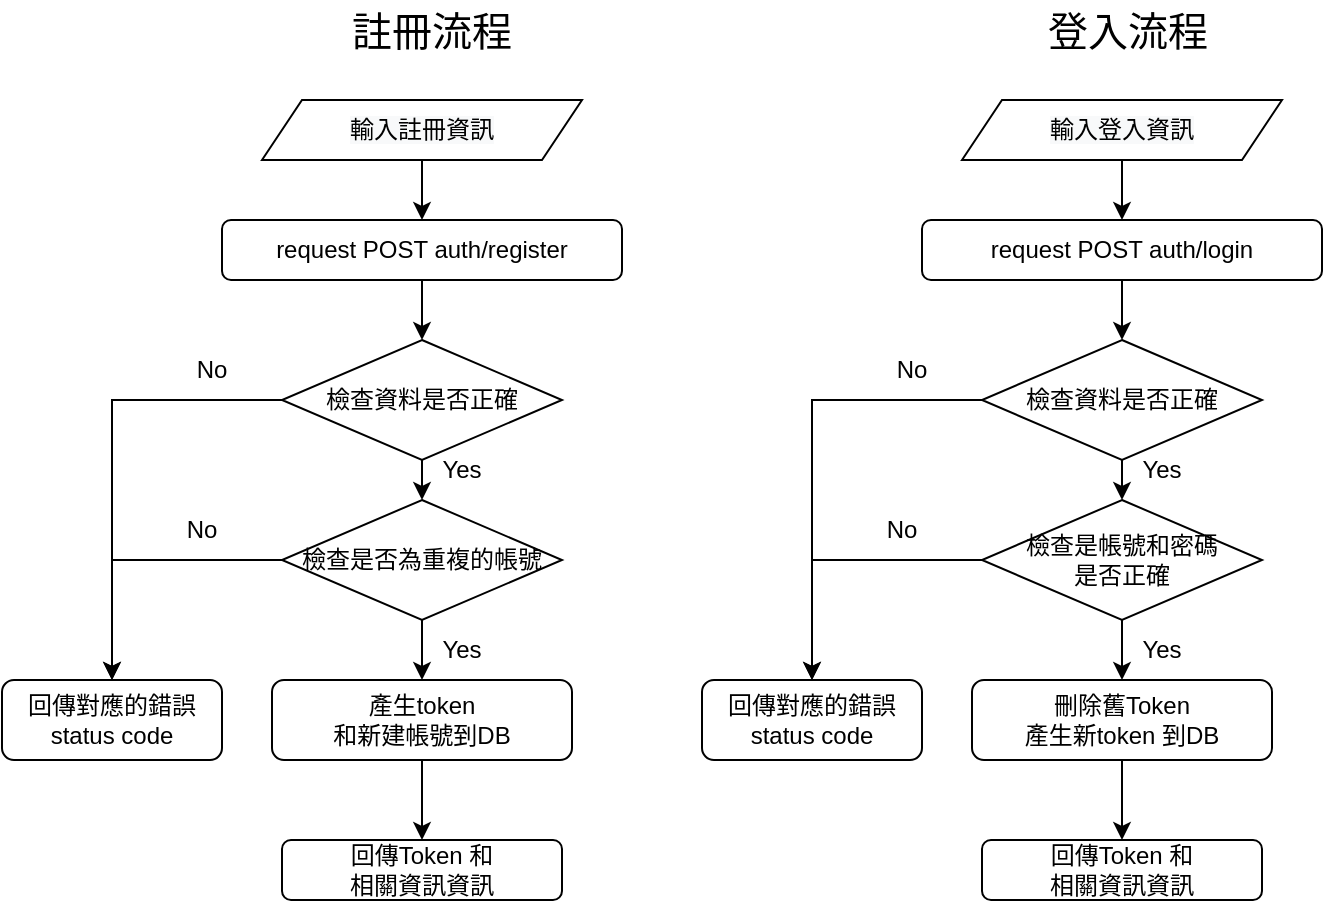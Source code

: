 <mxfile version="20.1.4" type="device"><diagram name="Page-1" id="edf60f1a-56cd-e834-aa8a-f176f3a09ee4"><mxGraphModel dx="931" dy="547" grid="1" gridSize="10" guides="1" tooltips="1" connect="1" arrows="1" fold="1" page="1" pageScale="1" pageWidth="1100" pageHeight="850" background="none" math="0" shadow="0"><root><mxCell id="0"/><mxCell id="1" parent="0"/><mxCell id="az7B2jF9wPbgv4C9oHnF-21" value="request POST auth/register" style="rounded=1;whiteSpace=wrap;html=1;fontSize=12;glass=0;strokeWidth=1;shadow=0;" vertex="1" parent="1"><mxGeometry x="120" y="220" width="200" height="30" as="geometry"/></mxCell><mxCell id="az7B2jF9wPbgv4C9oHnF-28" value="&lt;span style=&quot;color: rgb(0, 0, 0); font-family: Helvetica; font-size: 12px; font-style: normal; font-variant-ligatures: normal; font-variant-caps: normal; font-weight: 400; letter-spacing: normal; orphans: 2; text-align: center; text-indent: 0px; text-transform: none; widows: 2; word-spacing: 0px; -webkit-text-stroke-width: 0px; background-color: rgb(248, 249, 250); text-decoration-thickness: initial; text-decoration-style: initial; text-decoration-color: initial; float: none; display: inline !important;&quot;&gt;輸入註冊資訊&lt;/span&gt;" style="shape=parallelogram;perimeter=parallelogramPerimeter;whiteSpace=wrap;html=1;fixedSize=1;" vertex="1" parent="1"><mxGeometry x="140" y="160" width="160" height="30" as="geometry"/></mxCell><mxCell id="az7B2jF9wPbgv4C9oHnF-30" value="回傳Token 和&lt;br&gt;相關資訊資訊" style="rounded=1;whiteSpace=wrap;html=1;fontSize=12;glass=0;strokeWidth=1;shadow=0;" vertex="1" parent="1"><mxGeometry x="150" y="530" width="140" height="30" as="geometry"/></mxCell><mxCell id="az7B2jF9wPbgv4C9oHnF-35" value="&lt;span style=&quot;font-size: 20px;&quot;&gt;註冊流程&lt;/span&gt;" style="text;html=1;strokeColor=none;fillColor=none;align=center;verticalAlign=middle;whiteSpace=wrap;rounded=0;" vertex="1" parent="1"><mxGeometry x="150" y="110" width="150" height="30" as="geometry"/></mxCell><mxCell id="az7B2jF9wPbgv4C9oHnF-36" value="&lt;span style=&quot;font-size: 20px;&quot;&gt;登入流程&lt;/span&gt;" style="text;html=1;strokeColor=none;fillColor=none;align=center;verticalAlign=middle;whiteSpace=wrap;rounded=0;" vertex="1" parent="1"><mxGeometry x="500" y="110" width="146" height="30" as="geometry"/></mxCell><mxCell id="az7B2jF9wPbgv4C9oHnF-37" value="檢查資料是否正確" style="rhombus;whiteSpace=wrap;html=1;" vertex="1" parent="1"><mxGeometry x="150" y="280" width="140" height="60" as="geometry"/></mxCell><mxCell id="az7B2jF9wPbgv4C9oHnF-38" value="檢查是否為重複的帳號" style="rhombus;whiteSpace=wrap;html=1;" vertex="1" parent="1"><mxGeometry x="150" y="360" width="140" height="60" as="geometry"/></mxCell><mxCell id="az7B2jF9wPbgv4C9oHnF-39" value="產生token&lt;br&gt;和新建帳號到DB" style="rounded=1;whiteSpace=wrap;html=1;fontSize=12;glass=0;strokeWidth=1;shadow=0;" vertex="1" parent="1"><mxGeometry x="145" y="450" width="150" height="40" as="geometry"/></mxCell><mxCell id="az7B2jF9wPbgv4C9oHnF-40" value="回傳對應的錯誤status code" style="rounded=1;whiteSpace=wrap;html=1;fontSize=12;glass=0;strokeWidth=1;shadow=0;" vertex="1" parent="1"><mxGeometry x="10" y="450" width="110" height="40" as="geometry"/></mxCell><mxCell id="az7B2jF9wPbgv4C9oHnF-41" value="" style="endArrow=classic;html=1;rounded=0;exitX=0;exitY=0.5;exitDx=0;exitDy=0;entryX=0.5;entryY=0;entryDx=0;entryDy=0;" edge="1" parent="1" source="az7B2jF9wPbgv4C9oHnF-37" target="az7B2jF9wPbgv4C9oHnF-40"><mxGeometry width="50" height="50" relative="1" as="geometry"><mxPoint x="90" y="310" as="sourcePoint"/><mxPoint x="190" y="340" as="targetPoint"/><Array as="points"><mxPoint x="65" y="310"/></Array></mxGeometry></mxCell><mxCell id="az7B2jF9wPbgv4C9oHnF-42" value="" style="endArrow=classic;html=1;rounded=0;exitX=0;exitY=0.5;exitDx=0;exitDy=0;entryX=0.5;entryY=0;entryDx=0;entryDy=0;" edge="1" parent="1" source="az7B2jF9wPbgv4C9oHnF-38" target="az7B2jF9wPbgv4C9oHnF-40"><mxGeometry width="50" height="50" relative="1" as="geometry"><mxPoint x="430" y="510" as="sourcePoint"/><mxPoint x="410" y="460" as="targetPoint"/><Array as="points"><mxPoint x="65" y="390"/></Array></mxGeometry></mxCell><mxCell id="az7B2jF9wPbgv4C9oHnF-43" value="" style="endArrow=classic;html=1;rounded=0;exitX=0.5;exitY=1;exitDx=0;exitDy=0;entryX=0.5;entryY=0;entryDx=0;entryDy=0;" edge="1" parent="1" source="az7B2jF9wPbgv4C9oHnF-28" target="az7B2jF9wPbgv4C9oHnF-21"><mxGeometry width="50" height="50" relative="1" as="geometry"><mxPoint x="430" y="310" as="sourcePoint"/><mxPoint x="480" y="260" as="targetPoint"/><Array as="points"><mxPoint x="220" y="200"/></Array></mxGeometry></mxCell><mxCell id="az7B2jF9wPbgv4C9oHnF-46" value="" style="endArrow=classic;html=1;rounded=0;exitX=0.5;exitY=1;exitDx=0;exitDy=0;entryX=0.5;entryY=0;entryDx=0;entryDy=0;" edge="1" parent="1" source="az7B2jF9wPbgv4C9oHnF-21" target="az7B2jF9wPbgv4C9oHnF-37"><mxGeometry width="50" height="50" relative="1" as="geometry"><mxPoint x="430" y="310" as="sourcePoint"/><mxPoint x="480" y="260" as="targetPoint"/></mxGeometry></mxCell><mxCell id="az7B2jF9wPbgv4C9oHnF-47" value="" style="endArrow=classic;html=1;rounded=0;exitX=0.5;exitY=1;exitDx=0;exitDy=0;entryX=0.5;entryY=0;entryDx=0;entryDy=0;" edge="1" parent="1" source="az7B2jF9wPbgv4C9oHnF-37" target="az7B2jF9wPbgv4C9oHnF-38"><mxGeometry width="50" height="50" relative="1" as="geometry"><mxPoint x="430" y="310" as="sourcePoint"/><mxPoint x="480" y="260" as="targetPoint"/></mxGeometry></mxCell><mxCell id="az7B2jF9wPbgv4C9oHnF-48" value="" style="endArrow=classic;html=1;rounded=0;exitX=0.5;exitY=1;exitDx=0;exitDy=0;entryX=0.5;entryY=0;entryDx=0;entryDy=0;" edge="1" parent="1" source="az7B2jF9wPbgv4C9oHnF-38" target="az7B2jF9wPbgv4C9oHnF-39"><mxGeometry width="50" height="50" relative="1" as="geometry"><mxPoint x="430" y="310" as="sourcePoint"/><mxPoint x="480" y="260" as="targetPoint"/></mxGeometry></mxCell><mxCell id="az7B2jF9wPbgv4C9oHnF-49" value="" style="endArrow=classic;html=1;rounded=0;exitX=0.5;exitY=1;exitDx=0;exitDy=0;entryX=0.5;entryY=0;entryDx=0;entryDy=0;" edge="1" parent="1" source="az7B2jF9wPbgv4C9oHnF-39" target="az7B2jF9wPbgv4C9oHnF-30"><mxGeometry width="50" height="50" relative="1" as="geometry"><mxPoint x="430" y="310" as="sourcePoint"/><mxPoint x="480" y="260" as="targetPoint"/></mxGeometry></mxCell><mxCell id="az7B2jF9wPbgv4C9oHnF-50" value="Yes" style="text;html=1;strokeColor=none;fillColor=none;align=center;verticalAlign=middle;whiteSpace=wrap;rounded=0;" vertex="1" parent="1"><mxGeometry x="210" y="330" width="60" height="30" as="geometry"/></mxCell><mxCell id="az7B2jF9wPbgv4C9oHnF-51" value="Yes" style="text;html=1;strokeColor=none;fillColor=none;align=center;verticalAlign=middle;whiteSpace=wrap;rounded=0;" vertex="1" parent="1"><mxGeometry x="210" y="420" width="60" height="30" as="geometry"/></mxCell><mxCell id="az7B2jF9wPbgv4C9oHnF-52" value="No" style="text;html=1;strokeColor=none;fillColor=none;align=center;verticalAlign=middle;whiteSpace=wrap;rounded=0;" vertex="1" parent="1"><mxGeometry x="85" y="280" width="60" height="30" as="geometry"/></mxCell><mxCell id="az7B2jF9wPbgv4C9oHnF-53" value="No" style="text;html=1;strokeColor=none;fillColor=none;align=center;verticalAlign=middle;whiteSpace=wrap;rounded=0;" vertex="1" parent="1"><mxGeometry x="80" y="360" width="60" height="30" as="geometry"/></mxCell><mxCell id="az7B2jF9wPbgv4C9oHnF-71" value="request POST auth/login" style="rounded=1;whiteSpace=wrap;html=1;fontSize=12;glass=0;strokeWidth=1;shadow=0;" vertex="1" parent="1"><mxGeometry x="470" y="220" width="200" height="30" as="geometry"/></mxCell><mxCell id="az7B2jF9wPbgv4C9oHnF-72" value="&lt;span style=&quot;color: rgb(0, 0, 0); font-family: Helvetica; font-size: 12px; font-style: normal; font-variant-ligatures: normal; font-variant-caps: normal; font-weight: 400; letter-spacing: normal; orphans: 2; text-align: center; text-indent: 0px; text-transform: none; widows: 2; word-spacing: 0px; -webkit-text-stroke-width: 0px; background-color: rgb(248, 249, 250); text-decoration-thickness: initial; text-decoration-style: initial; text-decoration-color: initial; float: none; display: inline !important;&quot;&gt;輸入登入資訊&lt;/span&gt;" style="shape=parallelogram;perimeter=parallelogramPerimeter;whiteSpace=wrap;html=1;fixedSize=1;" vertex="1" parent="1"><mxGeometry x="490" y="160" width="160" height="30" as="geometry"/></mxCell><mxCell id="az7B2jF9wPbgv4C9oHnF-73" value="回傳Token 和&lt;br&gt;相關資訊資訊" style="rounded=1;whiteSpace=wrap;html=1;fontSize=12;glass=0;strokeWidth=1;shadow=0;" vertex="1" parent="1"><mxGeometry x="500" y="530" width="140" height="30" as="geometry"/></mxCell><mxCell id="az7B2jF9wPbgv4C9oHnF-74" value="檢查資料是否正確" style="rhombus;whiteSpace=wrap;html=1;" vertex="1" parent="1"><mxGeometry x="500" y="280" width="140" height="60" as="geometry"/></mxCell><mxCell id="az7B2jF9wPbgv4C9oHnF-75" value="檢查是帳號和密碼&lt;br&gt;是否正確" style="rhombus;whiteSpace=wrap;html=1;" vertex="1" parent="1"><mxGeometry x="500" y="360" width="140" height="60" as="geometry"/></mxCell><mxCell id="az7B2jF9wPbgv4C9oHnF-76" value="刪除舊Token&lt;br&gt;產生新token 到DB" style="rounded=1;whiteSpace=wrap;html=1;fontSize=12;glass=0;strokeWidth=1;shadow=0;" vertex="1" parent="1"><mxGeometry x="495" y="450" width="150" height="40" as="geometry"/></mxCell><mxCell id="az7B2jF9wPbgv4C9oHnF-77" value="回傳對應的錯誤status code" style="rounded=1;whiteSpace=wrap;html=1;fontSize=12;glass=0;strokeWidth=1;shadow=0;" vertex="1" parent="1"><mxGeometry x="360" y="450" width="110" height="40" as="geometry"/></mxCell><mxCell id="az7B2jF9wPbgv4C9oHnF-78" value="" style="endArrow=classic;html=1;rounded=0;exitX=0;exitY=0.5;exitDx=0;exitDy=0;entryX=0.5;entryY=0;entryDx=0;entryDy=0;" edge="1" parent="1" source="az7B2jF9wPbgv4C9oHnF-74" target="az7B2jF9wPbgv4C9oHnF-77"><mxGeometry width="50" height="50" relative="1" as="geometry"><mxPoint x="440" y="310" as="sourcePoint"/><mxPoint x="540" y="340" as="targetPoint"/><Array as="points"><mxPoint x="415" y="310"/></Array></mxGeometry></mxCell><mxCell id="az7B2jF9wPbgv4C9oHnF-79" value="" style="endArrow=classic;html=1;rounded=0;exitX=0;exitY=0.5;exitDx=0;exitDy=0;entryX=0.5;entryY=0;entryDx=0;entryDy=0;" edge="1" parent="1" source="az7B2jF9wPbgv4C9oHnF-75" target="az7B2jF9wPbgv4C9oHnF-77"><mxGeometry width="50" height="50" relative="1" as="geometry"><mxPoint x="780" y="510" as="sourcePoint"/><mxPoint x="760" y="460" as="targetPoint"/><Array as="points"><mxPoint x="415" y="390"/></Array></mxGeometry></mxCell><mxCell id="az7B2jF9wPbgv4C9oHnF-80" value="" style="endArrow=classic;html=1;rounded=0;exitX=0.5;exitY=1;exitDx=0;exitDy=0;entryX=0.5;entryY=0;entryDx=0;entryDy=0;" edge="1" parent="1" source="az7B2jF9wPbgv4C9oHnF-72" target="az7B2jF9wPbgv4C9oHnF-71"><mxGeometry width="50" height="50" relative="1" as="geometry"><mxPoint x="780" y="310" as="sourcePoint"/><mxPoint x="830" y="260" as="targetPoint"/><Array as="points"><mxPoint x="570" y="200"/></Array></mxGeometry></mxCell><mxCell id="az7B2jF9wPbgv4C9oHnF-81" value="" style="endArrow=classic;html=1;rounded=0;exitX=0.5;exitY=1;exitDx=0;exitDy=0;entryX=0.5;entryY=0;entryDx=0;entryDy=0;" edge="1" parent="1" source="az7B2jF9wPbgv4C9oHnF-71" target="az7B2jF9wPbgv4C9oHnF-74"><mxGeometry width="50" height="50" relative="1" as="geometry"><mxPoint x="780" y="310" as="sourcePoint"/><mxPoint x="830" y="260" as="targetPoint"/></mxGeometry></mxCell><mxCell id="az7B2jF9wPbgv4C9oHnF-82" value="" style="endArrow=classic;html=1;rounded=0;exitX=0.5;exitY=1;exitDx=0;exitDy=0;entryX=0.5;entryY=0;entryDx=0;entryDy=0;" edge="1" parent="1" source="az7B2jF9wPbgv4C9oHnF-74" target="az7B2jF9wPbgv4C9oHnF-75"><mxGeometry width="50" height="50" relative="1" as="geometry"><mxPoint x="780" y="310" as="sourcePoint"/><mxPoint x="830" y="260" as="targetPoint"/></mxGeometry></mxCell><mxCell id="az7B2jF9wPbgv4C9oHnF-83" value="" style="endArrow=classic;html=1;rounded=0;exitX=0.5;exitY=1;exitDx=0;exitDy=0;entryX=0.5;entryY=0;entryDx=0;entryDy=0;" edge="1" parent="1" source="az7B2jF9wPbgv4C9oHnF-75" target="az7B2jF9wPbgv4C9oHnF-76"><mxGeometry width="50" height="50" relative="1" as="geometry"><mxPoint x="780" y="310" as="sourcePoint"/><mxPoint x="830" y="260" as="targetPoint"/></mxGeometry></mxCell><mxCell id="az7B2jF9wPbgv4C9oHnF-84" value="" style="endArrow=classic;html=1;rounded=0;exitX=0.5;exitY=1;exitDx=0;exitDy=0;entryX=0.5;entryY=0;entryDx=0;entryDy=0;" edge="1" parent="1" source="az7B2jF9wPbgv4C9oHnF-76" target="az7B2jF9wPbgv4C9oHnF-73"><mxGeometry width="50" height="50" relative="1" as="geometry"><mxPoint x="780" y="310" as="sourcePoint"/><mxPoint x="830" y="260" as="targetPoint"/></mxGeometry></mxCell><mxCell id="az7B2jF9wPbgv4C9oHnF-85" value="Yes" style="text;html=1;strokeColor=none;fillColor=none;align=center;verticalAlign=middle;whiteSpace=wrap;rounded=0;" vertex="1" parent="1"><mxGeometry x="560" y="330" width="60" height="30" as="geometry"/></mxCell><mxCell id="az7B2jF9wPbgv4C9oHnF-86" value="Yes" style="text;html=1;strokeColor=none;fillColor=none;align=center;verticalAlign=middle;whiteSpace=wrap;rounded=0;" vertex="1" parent="1"><mxGeometry x="560" y="420" width="60" height="30" as="geometry"/></mxCell><mxCell id="az7B2jF9wPbgv4C9oHnF-87" value="No" style="text;html=1;strokeColor=none;fillColor=none;align=center;verticalAlign=middle;whiteSpace=wrap;rounded=0;" vertex="1" parent="1"><mxGeometry x="435" y="280" width="60" height="30" as="geometry"/></mxCell><mxCell id="az7B2jF9wPbgv4C9oHnF-88" value="No" style="text;html=1;strokeColor=none;fillColor=none;align=center;verticalAlign=middle;whiteSpace=wrap;rounded=0;" vertex="1" parent="1"><mxGeometry x="430" y="360" width="60" height="30" as="geometry"/></mxCell></root></mxGraphModel></diagram></mxfile>